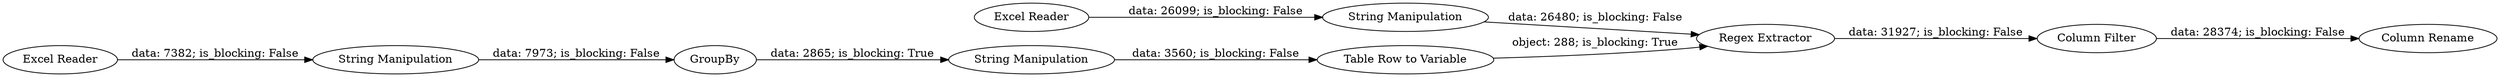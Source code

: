 digraph {
	"-8161709138329280766_2" [label="Excel Reader"]
	"-8161709138329280766_7" [label="Table Row to Variable"]
	"-8161709138329280766_1" [label="Excel Reader"]
	"-8161709138329280766_4" [label="String Manipulation"]
	"-8161709138329280766_9" [label="String Manipulation"]
	"-8161709138329280766_3" [label="String Manipulation"]
	"-8161709138329280766_12" [label="Column Rename"]
	"-8161709138329280766_6" [label=GroupBy]
	"-8161709138329280766_10" [label="Regex Extractor"]
	"-8161709138329280766_11" [label="Column Filter"]
	"-8161709138329280766_10" -> "-8161709138329280766_11" [label="data: 31927; is_blocking: False"]
	"-8161709138329280766_1" -> "-8161709138329280766_4" [label="data: 7382; is_blocking: False"]
	"-8161709138329280766_6" -> "-8161709138329280766_9" [label="data: 2865; is_blocking: True"]
	"-8161709138329280766_4" -> "-8161709138329280766_6" [label="data: 7973; is_blocking: False"]
	"-8161709138329280766_9" -> "-8161709138329280766_7" [label="data: 3560; is_blocking: False"]
	"-8161709138329280766_3" -> "-8161709138329280766_10" [label="data: 26480; is_blocking: False"]
	"-8161709138329280766_7" -> "-8161709138329280766_10" [label="object: 288; is_blocking: True"]
	"-8161709138329280766_11" -> "-8161709138329280766_12" [label="data: 28374; is_blocking: False"]
	"-8161709138329280766_2" -> "-8161709138329280766_3" [label="data: 26099; is_blocking: False"]
	rankdir=LR
}
